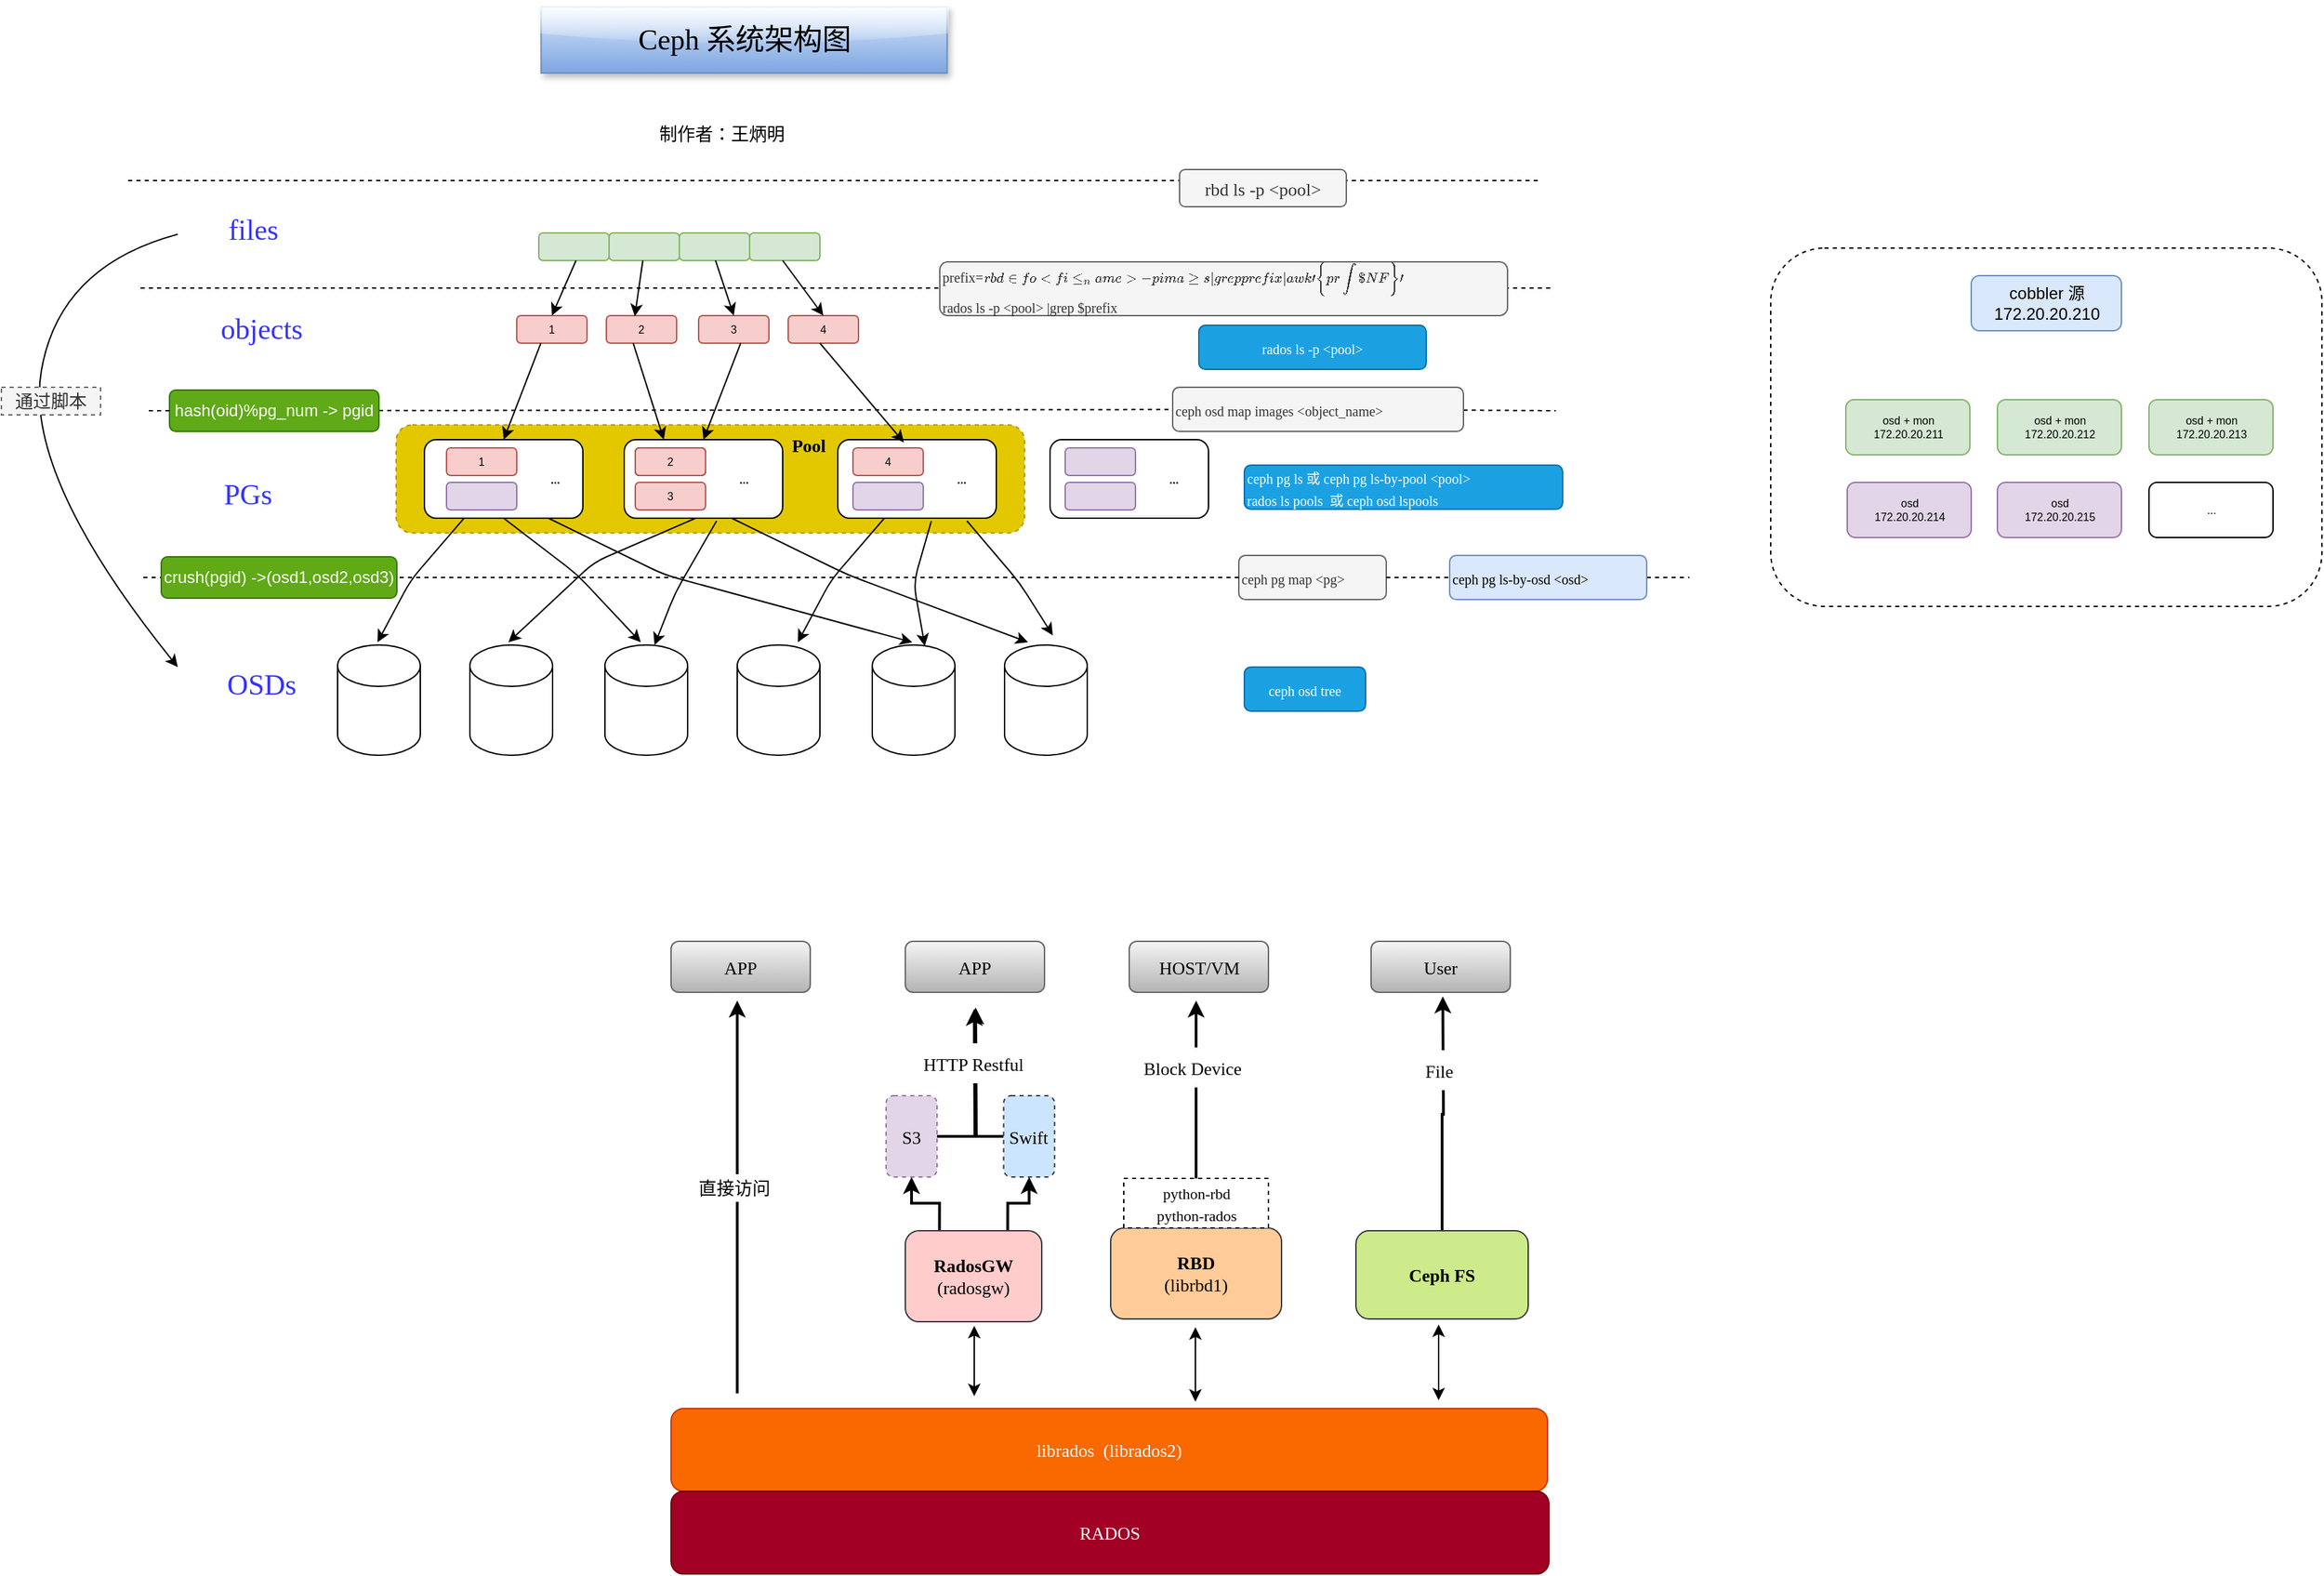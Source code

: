 <mxfile version="20.6.2" type="device"><diagram id="FWyH8uioRFuVI2pYw4GS" name="Page-1"><mxGraphModel dx="2040" dy="749" grid="0" gridSize="10" guides="1" tooltips="1" connect="1" arrows="1" fold="1" page="0" pageScale="1" pageWidth="827" pageHeight="1169" math="0" shadow="0"><root><mxCell id="0"/><mxCell id="1" parent="0"/><mxCell id="i8egWeoIIL4nKXHF_GJI-9" value="" style="rounded=1;whiteSpace=wrap;html=1;glass=0;fontFamily=Comic Sans MS;fontSize=13;align=center;dashed=1;fillColor=#e3c800;strokeColor=#B09500;fontColor=#ffffff;" parent="1" vertex="1"><mxGeometry x="-329.5" y="333.25" width="456" height="78.5" as="geometry"/></mxCell><mxCell id="x7tEmiVWcjbLrmspmGw2-49" value="" style="rounded=1;whiteSpace=wrap;html=1;dashed=1;glass=0;" parent="1" vertex="1"><mxGeometry x="668" y="205" width="400" height="260" as="geometry"/></mxCell><mxCell id="x7tEmiVWcjbLrmspmGw2-2" value="cobbler 源&lt;br&gt;172.20.20.210" style="rounded=1;whiteSpace=wrap;html=1;fillColor=#dae8fc;strokeColor=#6c8ebf;" parent="1" vertex="1"><mxGeometry x="813.5" y="225" width="109" height="40" as="geometry"/></mxCell><mxCell id="x7tEmiVWcjbLrmspmGw2-48" value="&lt;font style=&quot;font-size: 8px;&quot;&gt;osd + mon&lt;br style=&quot;font-size: 8px;&quot;&gt;172.20.20.211&lt;/font&gt;" style="rounded=1;whiteSpace=wrap;html=1;fontSize=8;fillColor=#d5e8d4;strokeColor=#82b366;" parent="1" vertex="1"><mxGeometry x="722.5" y="315" width="90" height="40" as="geometry"/></mxCell><mxCell id="x7tEmiVWcjbLrmspmGw2-50" value="&lt;font style=&quot;font-size: 8px&quot;&gt;osd + mon&lt;br style=&quot;font-size: 8px&quot;&gt;172.20.20.212&lt;/font&gt;" style="rounded=1;whiteSpace=wrap;html=1;fontSize=8;fillColor=#d5e8d4;strokeColor=#82b366;" parent="1" vertex="1"><mxGeometry x="832.5" y="315" width="90" height="40" as="geometry"/></mxCell><mxCell id="x7tEmiVWcjbLrmspmGw2-51" value="&lt;font style=&quot;font-size: 8px&quot;&gt;osd + mon&lt;br style=&quot;font-size: 8px&quot;&gt;172.20.20.213&lt;/font&gt;" style="rounded=1;whiteSpace=wrap;html=1;fontSize=8;fillColor=#d5e8d4;strokeColor=#82b366;" parent="1" vertex="1"><mxGeometry x="942.5" y="315" width="90" height="40" as="geometry"/></mxCell><mxCell id="x7tEmiVWcjbLrmspmGw2-52" value="&lt;font style=&quot;font-size: 8px&quot;&gt;osd&lt;br style=&quot;font-size: 8px&quot;&gt;172.20.20.214&lt;/font&gt;" style="rounded=1;whiteSpace=wrap;html=1;fontSize=8;fillColor=#e1d5e7;strokeColor=#9673a6;" parent="1" vertex="1"><mxGeometry x="723.5" y="375" width="90" height="40" as="geometry"/></mxCell><mxCell id="x7tEmiVWcjbLrmspmGw2-53" value="&lt;font style=&quot;font-size: 8px&quot;&gt;osd&lt;br style=&quot;font-size: 8px&quot;&gt;172.20.20.215&lt;/font&gt;" style="rounded=1;whiteSpace=wrap;html=1;fontSize=8;fillColor=#e1d5e7;strokeColor=#9673a6;" parent="1" vertex="1"><mxGeometry x="832.5" y="375" width="90" height="40" as="geometry"/></mxCell><mxCell id="x7tEmiVWcjbLrmspmGw2-54" value="..." style="rounded=1;whiteSpace=wrap;html=1;fontSize=8;" parent="1" vertex="1"><mxGeometry x="942.5" y="375" width="90" height="40" as="geometry"/></mxCell><mxCell id="x7tEmiVWcjbLrmspmGw2-57" value="1" style="rounded=1;whiteSpace=wrap;html=1;glass=0;fontSize=8;fillColor=#f8cecc;strokeColor=#b85450;" parent="1" vertex="1"><mxGeometry x="-242" y="254" width="51" height="20" as="geometry"/></mxCell><mxCell id="x7tEmiVWcjbLrmspmGw2-58" value="2" style="rounded=1;whiteSpace=wrap;html=1;glass=0;fontSize=8;fillColor=#f8cecc;strokeColor=#b85450;" parent="1" vertex="1"><mxGeometry x="-177" y="254" width="51" height="20" as="geometry"/></mxCell><mxCell id="x7tEmiVWcjbLrmspmGw2-59" value="3" style="rounded=1;whiteSpace=wrap;html=1;glass=0;fontSize=8;fillColor=#f8cecc;strokeColor=#b85450;" parent="1" vertex="1"><mxGeometry x="-110" y="254" width="51" height="20" as="geometry"/></mxCell><mxCell id="x7tEmiVWcjbLrmspmGw2-60" value="4" style="rounded=1;whiteSpace=wrap;html=1;glass=0;fontSize=8;fillColor=#f8cecc;strokeColor=#b85450;" parent="1" vertex="1"><mxGeometry x="-45" y="254" width="51" height="20" as="geometry"/></mxCell><mxCell id="x7tEmiVWcjbLrmspmGw2-61" value="" style="rounded=1;whiteSpace=wrap;html=1;glass=0;fontSize=8;fillColor=#d5e8d4;strokeColor=#82b366;" parent="1" vertex="1"><mxGeometry x="-226" y="194" width="51" height="20" as="geometry"/></mxCell><mxCell id="x7tEmiVWcjbLrmspmGw2-62" value="" style="rounded=1;whiteSpace=wrap;html=1;glass=0;fontSize=8;fillColor=#d5e8d4;strokeColor=#82b366;" parent="1" vertex="1"><mxGeometry x="-175" y="194" width="51" height="20" as="geometry"/></mxCell><mxCell id="x7tEmiVWcjbLrmspmGw2-63" value="" style="rounded=1;whiteSpace=wrap;html=1;glass=0;fontSize=8;fillColor=#d5e8d4;strokeColor=#82b366;" parent="1" vertex="1"><mxGeometry x="-124" y="194" width="51" height="20" as="geometry"/></mxCell><mxCell id="x7tEmiVWcjbLrmspmGw2-64" value="" style="rounded=1;whiteSpace=wrap;html=1;glass=0;fontSize=8;fillColor=#d5e8d4;strokeColor=#82b366;" parent="1" vertex="1"><mxGeometry x="-73" y="194" width="51" height="20" as="geometry"/></mxCell><mxCell id="x7tEmiVWcjbLrmspmGw2-65" value="" style="rounded=1;whiteSpace=wrap;html=1;glass=0;fontSize=8;" parent="1" vertex="1"><mxGeometry x="-309" y="344" width="115" height="57" as="geometry"/></mxCell><mxCell id="x7tEmiVWcjbLrmspmGw2-66" value="" style="rounded=1;whiteSpace=wrap;html=1;glass=0;fontSize=8;" parent="1" vertex="1"><mxGeometry x="-164" y="344" width="115" height="57" as="geometry"/></mxCell><mxCell id="x7tEmiVWcjbLrmspmGw2-67" value="" style="rounded=1;whiteSpace=wrap;html=1;glass=0;fontSize=8;" parent="1" vertex="1"><mxGeometry x="-9" y="344" width="115" height="57" as="geometry"/></mxCell><mxCell id="x7tEmiVWcjbLrmspmGw2-69" value="1" style="rounded=1;whiteSpace=wrap;html=1;glass=0;fontSize=8;fillColor=#f8cecc;strokeColor=#b85450;" parent="1" vertex="1"><mxGeometry x="-293" y="350" width="51" height="20" as="geometry"/></mxCell><mxCell id="x7tEmiVWcjbLrmspmGw2-70" value="" style="rounded=1;whiteSpace=wrap;html=1;glass=0;fontSize=8;fillColor=#e1d5e7;strokeColor=#9673a6;" parent="1" vertex="1"><mxGeometry x="-293" y="375" width="51" height="20" as="geometry"/></mxCell><mxCell id="x7tEmiVWcjbLrmspmGw2-71" value="..." style="text;html=1;strokeColor=none;fillColor=none;align=center;verticalAlign=middle;whiteSpace=wrap;rounded=0;glass=0;fontSize=8;fontStyle=1" parent="1" vertex="1"><mxGeometry x="-234" y="362.5" width="40" height="20" as="geometry"/></mxCell><mxCell id="x7tEmiVWcjbLrmspmGw2-72" value="" style="rounded=1;whiteSpace=wrap;html=1;glass=0;fontSize=8;" parent="1" vertex="1"><mxGeometry x="-156" y="350" width="51" height="20" as="geometry"/></mxCell><mxCell id="x7tEmiVWcjbLrmspmGw2-73" value="3" style="rounded=1;whiteSpace=wrap;html=1;glass=0;fontSize=8;fillColor=#f8cecc;strokeColor=#b85450;" parent="1" vertex="1"><mxGeometry x="-156" y="375" width="51" height="20" as="geometry"/></mxCell><mxCell id="x7tEmiVWcjbLrmspmGw2-74" value="..." style="text;html=1;strokeColor=none;fillColor=none;align=center;verticalAlign=middle;whiteSpace=wrap;rounded=0;glass=0;fontSize=8;fontStyle=1" parent="1" vertex="1"><mxGeometry x="-97" y="362.5" width="40" height="20" as="geometry"/></mxCell><mxCell id="x7tEmiVWcjbLrmspmGw2-75" value="4" style="rounded=1;whiteSpace=wrap;html=1;glass=0;fontSize=8;fillColor=#f8cecc;strokeColor=#b85450;" parent="1" vertex="1"><mxGeometry x="2" y="350" width="51" height="20" as="geometry"/></mxCell><mxCell id="x7tEmiVWcjbLrmspmGw2-76" value="" style="rounded=1;whiteSpace=wrap;html=1;glass=0;fontSize=8;fillColor=#e1d5e7;strokeColor=#9673a6;" parent="1" vertex="1"><mxGeometry x="2" y="375" width="51" height="20" as="geometry"/></mxCell><mxCell id="x7tEmiVWcjbLrmspmGw2-77" value="..." style="text;html=1;strokeColor=none;fillColor=none;align=center;verticalAlign=middle;whiteSpace=wrap;rounded=0;glass=0;fontSize=8;fontStyle=1" parent="1" vertex="1"><mxGeometry x="61" y="362.5" width="40" height="20" as="geometry"/></mxCell><mxCell id="x7tEmiVWcjbLrmspmGw2-78" value="" style="endArrow=classic;html=1;fontSize=8;entryX=0.5;entryY=0;entryDx=0;entryDy=0;" parent="1" target="x7tEmiVWcjbLrmspmGw2-57" edge="1"><mxGeometry width="50" height="50" relative="1" as="geometry"><mxPoint x="-199" y="214" as="sourcePoint"/><mxPoint x="-221" y="254" as="targetPoint"/></mxGeometry></mxCell><mxCell id="x7tEmiVWcjbLrmspmGw2-82" value="" style="endArrow=classic;html=1;fontSize=8;entryX=0.405;entryY=0.025;entryDx=0;entryDy=0;entryPerimeter=0;" parent="1" target="x7tEmiVWcjbLrmspmGw2-58" edge="1"><mxGeometry width="50" height="50" relative="1" as="geometry"><mxPoint x="-150.5" y="214.0" as="sourcePoint"/><mxPoint x="-168.0" y="254.0" as="targetPoint"/></mxGeometry></mxCell><mxCell id="x7tEmiVWcjbLrmspmGw2-83" value="" style="endArrow=classic;html=1;fontSize=8;entryX=0.5;entryY=0;entryDx=0;entryDy=0;" parent="1" target="x7tEmiVWcjbLrmspmGw2-59" edge="1"><mxGeometry width="50" height="50" relative="1" as="geometry"><mxPoint x="-97.75" y="214.0" as="sourcePoint"/><mxPoint x="-115.25" y="254.0" as="targetPoint"/></mxGeometry></mxCell><mxCell id="x7tEmiVWcjbLrmspmGw2-84" value="" style="endArrow=classic;html=1;fontSize=8;entryX=0.5;entryY=0;entryDx=0;entryDy=0;" parent="1" target="x7tEmiVWcjbLrmspmGw2-60" edge="1"><mxGeometry width="50" height="50" relative="1" as="geometry"><mxPoint x="-49" y="214.0" as="sourcePoint"/><mxPoint x="-66.5" y="254.0" as="targetPoint"/></mxGeometry></mxCell><mxCell id="x7tEmiVWcjbLrmspmGw2-85" value="" style="endArrow=classic;html=1;fontSize=8;entryX=0.5;entryY=0;entryDx=0;entryDy=0;" parent="1" target="x7tEmiVWcjbLrmspmGw2-65" edge="1"><mxGeometry width="50" height="50" relative="1" as="geometry"><mxPoint x="-224.5" y="274.0" as="sourcePoint"/><mxPoint x="-242.0" y="314.0" as="targetPoint"/></mxGeometry></mxCell><mxCell id="x7tEmiVWcjbLrmspmGw2-86" value="" style="endArrow=classic;html=1;fontSize=8;entryX=0.25;entryY=0;entryDx=0;entryDy=0;" parent="1" target="x7tEmiVWcjbLrmspmGw2-66" edge="1"><mxGeometry width="50" height="50" relative="1" as="geometry"><mxPoint x="-157.5" y="274.0" as="sourcePoint"/><mxPoint x="-175.0" y="314.0" as="targetPoint"/></mxGeometry></mxCell><mxCell id="x7tEmiVWcjbLrmspmGw2-87" value="" style="endArrow=classic;html=1;fontSize=8;entryX=0.5;entryY=0;entryDx=0;entryDy=0;" parent="1" target="x7tEmiVWcjbLrmspmGw2-66" edge="1"><mxGeometry width="50" height="50" relative="1" as="geometry"><mxPoint x="-79.5" y="274.0" as="sourcePoint"/><mxPoint x="-97" y="314" as="targetPoint"/></mxGeometry></mxCell><mxCell id="x7tEmiVWcjbLrmspmGw2-88" value="" style="endArrow=classic;html=1;fontSize=8;entryX=0.417;entryY=0.035;entryDx=0;entryDy=0;entryPerimeter=0;" parent="1" target="x7tEmiVWcjbLrmspmGw2-67" edge="1"><mxGeometry width="50" height="50" relative="1" as="geometry"><mxPoint x="-22" y="274.0" as="sourcePoint"/><mxPoint x="48" y="314" as="targetPoint"/></mxGeometry></mxCell><mxCell id="x7tEmiVWcjbLrmspmGw2-89" value="2" style="rounded=1;whiteSpace=wrap;html=1;glass=0;fontSize=8;fillColor=#f8cecc;strokeColor=#b85450;" parent="1" vertex="1"><mxGeometry x="-156" y="350" width="51" height="20" as="geometry"/></mxCell><mxCell id="x7tEmiVWcjbLrmspmGw2-90" value="" style="shape=cylinder3;whiteSpace=wrap;html=1;boundedLbl=1;backgroundOutline=1;size=15;rounded=1;glass=0;fontSize=8;" parent="1" vertex="1"><mxGeometry x="-372" y="493" width="60" height="80" as="geometry"/></mxCell><mxCell id="x7tEmiVWcjbLrmspmGw2-91" value="" style="shape=cylinder3;whiteSpace=wrap;html=1;boundedLbl=1;backgroundOutline=1;size=15;rounded=1;glass=0;fontSize=8;" parent="1" vertex="1"><mxGeometry x="-276" y="493" width="60" height="80" as="geometry"/></mxCell><mxCell id="x7tEmiVWcjbLrmspmGw2-92" value="" style="shape=cylinder3;whiteSpace=wrap;html=1;boundedLbl=1;backgroundOutline=1;size=15;rounded=1;glass=0;fontSize=8;" parent="1" vertex="1"><mxGeometry x="-178" y="493" width="60" height="80" as="geometry"/></mxCell><mxCell id="x7tEmiVWcjbLrmspmGw2-93" value="" style="shape=cylinder3;whiteSpace=wrap;html=1;boundedLbl=1;backgroundOutline=1;size=15;rounded=1;glass=0;fontSize=8;" parent="1" vertex="1"><mxGeometry x="-82" y="493" width="60" height="80" as="geometry"/></mxCell><mxCell id="x7tEmiVWcjbLrmspmGw2-94" value="" style="shape=cylinder3;whiteSpace=wrap;html=1;boundedLbl=1;backgroundOutline=1;size=15;rounded=1;glass=0;fontSize=8;" parent="1" vertex="1"><mxGeometry x="16" y="493" width="60" height="80" as="geometry"/></mxCell><mxCell id="x7tEmiVWcjbLrmspmGw2-95" value="" style="shape=cylinder3;whiteSpace=wrap;html=1;boundedLbl=1;backgroundOutline=1;size=15;rounded=1;glass=0;fontSize=8;" parent="1" vertex="1"><mxGeometry x="112" y="493" width="60" height="80" as="geometry"/></mxCell><mxCell id="x7tEmiVWcjbLrmspmGw2-96" value="" style="endArrow=classic;html=1;fontSize=8;exitX=0.25;exitY=1;exitDx=0;exitDy=0;" parent="1" source="x7tEmiVWcjbLrmspmGw2-65" edge="1"><mxGeometry width="50" height="50" relative="1" as="geometry"><mxPoint x="-261" y="416" as="sourcePoint"/><mxPoint x="-343" y="491" as="targetPoint"/><Array as="points"><mxPoint x="-319" y="446"/></Array></mxGeometry></mxCell><mxCell id="x7tEmiVWcjbLrmspmGw2-97" value="" style="endArrow=classic;html=1;fontSize=8;exitX=0.5;exitY=1;exitDx=0;exitDy=0;" parent="1" source="x7tEmiVWcjbLrmspmGw2-65" edge="1"><mxGeometry width="50" height="50" relative="1" as="geometry"><mxPoint x="-270.25" y="411.0" as="sourcePoint"/><mxPoint x="-152" y="491" as="targetPoint"/><Array as="points"><mxPoint x="-198" y="442"/></Array></mxGeometry></mxCell><mxCell id="x7tEmiVWcjbLrmspmGw2-98" value="" style="endArrow=classic;html=1;fontSize=8;exitX=0.5;exitY=1;exitDx=0;exitDy=0;" parent="1" edge="1"><mxGeometry width="50" height="50" relative="1" as="geometry"><mxPoint x="-219" y="401.0" as="sourcePoint"/><mxPoint x="45" y="491" as="targetPoint"/><Array as="points"><mxPoint x="-135" y="442"/></Array></mxGeometry></mxCell><mxCell id="x7tEmiVWcjbLrmspmGw2-99" value="" style="endArrow=classic;html=1;fontSize=8;exitX=0.25;exitY=1;exitDx=0;exitDy=0;" parent="1" edge="1"><mxGeometry width="50" height="50" relative="1" as="geometry"><mxPoint x="-112.25" y="401.0" as="sourcePoint"/><mxPoint x="-248" y="491" as="targetPoint"/><Array as="points"><mxPoint x="-186" y="433"/></Array></mxGeometry></mxCell><mxCell id="x7tEmiVWcjbLrmspmGw2-100" value="" style="endArrow=classic;html=1;fontSize=8;exitX=0.25;exitY=1;exitDx=0;exitDy=0;entryX=0.6;entryY=0;entryDx=0;entryDy=0;entryPerimeter=0;" parent="1" target="x7tEmiVWcjbLrmspmGw2-92" edge="1"><mxGeometry width="50" height="50" relative="1" as="geometry"><mxPoint x="-97" y="403.0" as="sourcePoint"/><mxPoint x="-159.75" y="493" as="targetPoint"/><Array as="points"><mxPoint x="-127" y="455"/></Array></mxGeometry></mxCell><mxCell id="x7tEmiVWcjbLrmspmGw2-101" value="" style="endArrow=classic;html=1;fontSize=8;exitX=0.5;exitY=1;exitDx=0;exitDy=0;" parent="1" edge="1"><mxGeometry width="50" height="50" relative="1" as="geometry"><mxPoint x="-86" y="401.0" as="sourcePoint"/><mxPoint x="129" y="491" as="targetPoint"/><Array as="points"><mxPoint x="-2" y="442"/></Array></mxGeometry></mxCell><mxCell id="x7tEmiVWcjbLrmspmGw2-102" value="" style="endArrow=classic;html=1;fontSize=8;exitX=0.25;exitY=1;exitDx=0;exitDy=0;" parent="1" edge="1"><mxGeometry width="50" height="50" relative="1" as="geometry"><mxPoint x="24.75" y="401.0" as="sourcePoint"/><mxPoint x="-38" y="491" as="targetPoint"/><Array as="points"><mxPoint x="-14" y="446"/></Array></mxGeometry></mxCell><mxCell id="x7tEmiVWcjbLrmspmGw2-103" value="" style="endArrow=classic;html=1;fontSize=8;exitX=0.25;exitY=1;exitDx=0;exitDy=0;entryX=0.636;entryY=0.01;entryDx=0;entryDy=0;entryPerimeter=0;" parent="1" target="x7tEmiVWcjbLrmspmGw2-94" edge="1"><mxGeometry width="50" height="50" relative="1" as="geometry"><mxPoint x="58.87" y="403.0" as="sourcePoint"/><mxPoint x="-3.88" y="493" as="targetPoint"/><Array as="points"><mxPoint x="46" y="448"/></Array></mxGeometry></mxCell><mxCell id="x7tEmiVWcjbLrmspmGw2-104" value="" style="endArrow=classic;html=1;fontSize=8;exitX=0.25;exitY=1;exitDx=0;exitDy=0;" parent="1" edge="1"><mxGeometry width="50" height="50" relative="1" as="geometry"><mxPoint x="84.75" y="403.0" as="sourcePoint"/><mxPoint x="147" y="486" as="targetPoint"/><Array as="points"><mxPoint x="123" y="448"/></Array></mxGeometry></mxCell><mxCell id="x7tEmiVWcjbLrmspmGw2-108" value="" style="endArrow=none;dashed=1;html=1;fontSize=8;" parent="1" source="i8egWeoIIL4nKXHF_GJI-16" edge="1"><mxGeometry width="50" height="50" relative="1" as="geometry"><mxPoint x="-464" y="444" as="sourcePoint"/><mxPoint x="609" y="444" as="targetPoint"/></mxGeometry></mxCell><mxCell id="x7tEmiVWcjbLrmspmGw2-110" value="&lt;font style=&quot;font-size: 21px&quot;&gt;objects&lt;/font&gt;" style="text;html=1;strokeColor=none;fillColor=none;align=center;verticalAlign=middle;whiteSpace=wrap;rounded=0;glass=0;fontSize=13;fontFamily=Comic Sans MS;fontColor=#3333FF;" parent="1" vertex="1"><mxGeometry x="-466" y="247" width="78" height="34" as="geometry"/></mxCell><mxCell id="x7tEmiVWcjbLrmspmGw2-111" value="&lt;font style=&quot;font-size: 21px&quot;&gt;PGs&lt;/font&gt;" style="text;html=1;strokeColor=none;fillColor=none;align=center;verticalAlign=middle;whiteSpace=wrap;rounded=0;glass=0;fontSize=13;fontFamily=Comic Sans MS;fontColor=#3333FF;" parent="1" vertex="1"><mxGeometry x="-476" y="367" width="78" height="34" as="geometry"/></mxCell><mxCell id="x7tEmiVWcjbLrmspmGw2-112" value="&lt;font style=&quot;font-size: 21px&quot;&gt;OSDs&lt;/font&gt;" style="text;html=1;strokeColor=none;fillColor=none;align=center;verticalAlign=middle;whiteSpace=wrap;rounded=0;glass=0;fontSize=13;fontFamily=Comic Sans MS;fontColor=#3333FF;" parent="1" vertex="1"><mxGeometry x="-466" y="505" width="78" height="34" as="geometry"/></mxCell><mxCell id="x7tEmiVWcjbLrmspmGw2-113" value="&lt;font style=&quot;font-size: 21px&quot;&gt;files&lt;/font&gt;" style="text;html=1;strokeColor=none;fillColor=none;align=center;verticalAlign=middle;whiteSpace=wrap;rounded=0;glass=0;fontSize=13;fontFamily=Comic Sans MS;fontColor=#3333FF;" parent="1" vertex="1"><mxGeometry x="-472" y="175" width="78" height="34" as="geometry"/></mxCell><mxCell id="x7tEmiVWcjbLrmspmGw2-116" value="" style="endArrow=none;dashed=1;html=1;fontSize=8;" parent="1" edge="1"><mxGeometry width="50" height="50" relative="1" as="geometry"><mxPoint x="-515" y="234" as="sourcePoint"/><mxPoint x="510" y="234" as="targetPoint"/></mxGeometry></mxCell><mxCell id="x7tEmiVWcjbLrmspmGw2-118" value="" style="endArrow=none;dashed=1;html=1;fontSize=8;" parent="1" source="x7tEmiVWcjbLrmspmGw2-122" edge="1"><mxGeometry width="50" height="50" relative="1" as="geometry"><mxPoint x="-467" y="323" as="sourcePoint"/><mxPoint x="512" y="323" as="targetPoint"/></mxGeometry></mxCell><mxCell id="x7tEmiVWcjbLrmspmGw2-119" value="" style="endArrow=none;dashed=1;html=1;fontSize=8;" parent="1" edge="1"><mxGeometry width="50" height="50" relative="1" as="geometry"><mxPoint x="-524" y="156" as="sourcePoint"/><mxPoint x="499" y="156" as="targetPoint"/></mxGeometry></mxCell><mxCell id="x7tEmiVWcjbLrmspmGw2-120" value="rbd ls -p &amp;lt;pool&amp;gt;" style="rounded=1;whiteSpace=wrap;html=1;glass=0;strokeColor=#666666;fontFamily=Comic Sans MS;fontSize=13;fontColor=#333333;fillColor=#f5f5f5;" parent="1" vertex="1"><mxGeometry x="239" y="148" width="121" height="27" as="geometry"/></mxCell><mxCell id="i8egWeoIIL4nKXHF_GJI-1" value="&lt;span style=&quot;font-size: 10px&quot;&gt;ceph pg map &amp;lt;pg&amp;gt;&lt;/span&gt;" style="rounded=1;whiteSpace=wrap;html=1;glass=0;strokeColor=#666666;fontFamily=Comic Sans MS;fontSize=13;align=left;fontColor=#333333;fillColor=#f5f5f5;" parent="1" vertex="1"><mxGeometry x="282" y="428" width="107" height="32" as="geometry"/></mxCell><mxCell id="i8egWeoIIL4nKXHF_GJI-2" value="" style="endArrow=none;dashed=1;html=1;fontSize=8;" parent="1" target="i8egWeoIIL4nKXHF_GJI-1" edge="1"><mxGeometry width="50" height="50" relative="1" as="geometry"><mxPoint x="-513" y="444" as="sourcePoint"/><mxPoint x="510" y="444" as="targetPoint"/></mxGeometry></mxCell><mxCell id="x7tEmiVWcjbLrmspmGw2-122" value="&lt;span style=&quot;font-size: 10px&quot;&gt;ceph osd map images &amp;lt;object_name&amp;gt;&lt;/span&gt;" style="rounded=1;whiteSpace=wrap;html=1;glass=0;strokeColor=#666666;fontFamily=Comic Sans MS;fontSize=13;align=left;fontColor=#333333;fillColor=#f5f5f5;" parent="1" vertex="1"><mxGeometry x="234" y="306" width="211" height="32" as="geometry"/></mxCell><mxCell id="i8egWeoIIL4nKXHF_GJI-3" value="" style="endArrow=none;dashed=1;html=1;fontSize=8;" parent="1" source="d5nmiehePv2rVpmbbk0f-1" target="x7tEmiVWcjbLrmspmGw2-122" edge="1"><mxGeometry width="50" height="50" relative="1" as="geometry"><mxPoint x="-509" y="323" as="sourcePoint"/><mxPoint x="512" y="323" as="targetPoint"/></mxGeometry></mxCell><mxCell id="i8egWeoIIL4nKXHF_GJI-4" value="&lt;font style=&quot;font-size: 10px&quot;&gt;prefix=`rbd info &amp;lt;file_name&amp;gt; -p images | grep prefix |awk '{print$NF}'`&lt;br style=&quot;font-size: 10px&quot;&gt;rados ls -p &amp;lt;pool&amp;gt; |grep $prefix&lt;/font&gt;" style="rounded=1;whiteSpace=wrap;html=1;glass=0;strokeColor=#666666;fontFamily=Comic Sans MS;fontSize=13;align=left;fontColor=#333333;fillColor=#f5f5f5;" parent="1" vertex="1"><mxGeometry x="65" y="215" width="412" height="39" as="geometry"/></mxCell><mxCell id="i8egWeoIIL4nKXHF_GJI-5" value="&lt;span style=&quot;font-size: 10px&quot;&gt;ceph osd tree&lt;/span&gt;" style="rounded=1;whiteSpace=wrap;html=1;glass=0;strokeColor=#006EAF;fontFamily=Comic Sans MS;fontSize=13;align=center;fontColor=#ffffff;fillColor=#1ba1e2;" parent="1" vertex="1"><mxGeometry x="286" y="509" width="88" height="32" as="geometry"/></mxCell><mxCell id="i8egWeoIIL4nKXHF_GJI-6" value="&lt;span style=&quot;font-size: 10px&quot;&gt;ceph pg ls 或 ceph pg ls-by-pool &amp;lt;pool&amp;gt;&lt;/span&gt;&lt;br&gt;&lt;span style=&quot;font-size: 10px&quot;&gt;rados ls pools&amp;nbsp; 或 ceph osd lspools&lt;/span&gt;" style="rounded=1;whiteSpace=wrap;html=1;glass=0;strokeColor=#006EAF;fontFamily=Comic Sans MS;fontSize=13;align=left;fontColor=#ffffff;fillColor=#1ba1e2;" parent="1" vertex="1"><mxGeometry x="286" y="362.5" width="231" height="32" as="geometry"/></mxCell><mxCell id="i8egWeoIIL4nKXHF_GJI-7" value="&lt;span style=&quot;font-size: 10px&quot;&gt;rados ls -p &amp;lt;pool&amp;gt;&lt;/span&gt;" style="rounded=1;whiteSpace=wrap;html=1;glass=0;strokeColor=#006EAF;fontFamily=Comic Sans MS;fontSize=13;align=center;fontColor=#ffffff;fillColor=#1ba1e2;" parent="1" vertex="1"><mxGeometry x="253" y="261" width="165" height="32" as="geometry"/></mxCell><mxCell id="i8egWeoIIL4nKXHF_GJI-10" value="" style="rounded=1;whiteSpace=wrap;html=1;glass=0;fontSize=8;" parent="1" vertex="1"><mxGeometry x="145" y="344" width="115" height="57" as="geometry"/></mxCell><mxCell id="i8egWeoIIL4nKXHF_GJI-12" value="" style="rounded=1;whiteSpace=wrap;html=1;glass=0;fontSize=8;fillColor=#e1d5e7;strokeColor=#9673a6;" parent="1" vertex="1"><mxGeometry x="156" y="375" width="51" height="20" as="geometry"/></mxCell><mxCell id="i8egWeoIIL4nKXHF_GJI-13" value="..." style="text;html=1;strokeColor=none;fillColor=none;align=center;verticalAlign=middle;whiteSpace=wrap;rounded=0;glass=0;fontSize=8;fontStyle=1" parent="1" vertex="1"><mxGeometry x="215" y="362.5" width="40" height="20" as="geometry"/></mxCell><mxCell id="i8egWeoIIL4nKXHF_GJI-14" value="" style="rounded=1;whiteSpace=wrap;html=1;glass=0;fontSize=8;fillColor=#e1d5e7;strokeColor=#9673a6;" parent="1" vertex="1"><mxGeometry x="156" y="350" width="51" height="20" as="geometry"/></mxCell><mxCell id="i8egWeoIIL4nKXHF_GJI-15" value="Pool" style="text;html=1;strokeColor=none;fillColor=none;align=center;verticalAlign=middle;whiteSpace=wrap;rounded=0;glass=0;dashed=1;fontFamily=Comic Sans MS;fontSize=13;fontStyle=1" parent="1" vertex="1"><mxGeometry x="-50" y="338" width="40" height="20" as="geometry"/></mxCell><mxCell id="i8egWeoIIL4nKXHF_GJI-16" value="&lt;span style=&quot;font-size: 10px&quot;&gt;ceph pg ls-by-osd &amp;lt;osd&amp;gt;&lt;/span&gt;" style="rounded=1;whiteSpace=wrap;html=1;glass=0;strokeColor=#6c8ebf;fontFamily=Comic Sans MS;fontSize=13;align=left;fillColor=#dae8fc;" parent="1" vertex="1"><mxGeometry x="435" y="428" width="143" height="32" as="geometry"/></mxCell><mxCell id="i8egWeoIIL4nKXHF_GJI-17" value="" style="endArrow=none;dashed=1;html=1;fontSize=8;" parent="1" source="i8egWeoIIL4nKXHF_GJI-1" target="i8egWeoIIL4nKXHF_GJI-16" edge="1"><mxGeometry width="50" height="50" relative="1" as="geometry"><mxPoint x="389" y="444" as="sourcePoint"/><mxPoint x="609" y="444" as="targetPoint"/></mxGeometry></mxCell><mxCell id="i8egWeoIIL4nKXHF_GJI-18" value="" style="curved=1;endArrow=classic;html=1;fontFamily=Comic Sans MS;fontSize=13;fontColor=#000000;" parent="1" edge="1"><mxGeometry width="50" height="50" relative="1" as="geometry"><mxPoint x="-488" y="195" as="sourcePoint"/><mxPoint x="-488" y="509" as="targetPoint"/><Array as="points"><mxPoint x="-574" y="218"/><mxPoint x="-600" y="370"/></Array></mxGeometry></mxCell><mxCell id="i8egWeoIIL4nKXHF_GJI-19" value="通过脚本" style="text;html=1;strokeColor=#666666;fillColor=#f5f5f5;align=center;verticalAlign=middle;whiteSpace=wrap;rounded=0;glass=0;dashed=1;fontFamily=Comic Sans MS;fontSize=13;fontColor=#333333;" parent="1" vertex="1"><mxGeometry x="-616" y="306" width="72" height="20" as="geometry"/></mxCell><mxCell id="i8egWeoIIL4nKXHF_GJI-20" value="制作者：王炳明" style="text;html=1;strokeColor=none;fillColor=none;align=center;verticalAlign=middle;whiteSpace=wrap;rounded=0;glass=0;dashed=1;fontFamily=Comic Sans MS;fontSize=13;fontColor=#000000;" parent="1" vertex="1"><mxGeometry x="-151" y="112" width="115.5" height="20" as="geometry"/></mxCell><mxCell id="i8egWeoIIL4nKXHF_GJI-21" value="&lt;font style=&quot;font-size: 21px&quot;&gt;Ceph 系统架构图&lt;/font&gt;" style="text;html=1;strokeColor=#6c8ebf;fillColor=#dae8fc;align=center;verticalAlign=middle;whiteSpace=wrap;rounded=0;glass=1;fontFamily=Comic Sans MS;fontSize=13;gradientColor=#7ea6e0;sketch=0;shadow=1;" parent="1" vertex="1"><mxGeometry x="-224.32" y="30" width="294.63" height="48" as="geometry"/></mxCell><mxCell id="i8egWeoIIL4nKXHF_GJI-25" value="librados&amp;nbsp; (librados2)" style="rounded=1;whiteSpace=wrap;html=1;shadow=0;glass=0;sketch=0;strokeColor=#C73500;fontFamily=Comic Sans MS;fontSize=13;fontColor=#ffffff;align=center;fillColor=#fa6800;" parent="1" vertex="1"><mxGeometry x="-130" y="1047" width="636" height="60" as="geometry"/></mxCell><mxCell id="i8egWeoIIL4nKXHF_GJI-38" style="edgeStyle=orthogonalEdgeStyle;rounded=0;orthogonalLoop=1;jettySize=auto;html=1;exitX=0.75;exitY=0;exitDx=0;exitDy=0;entryX=0.5;entryY=1;entryDx=0;entryDy=0;strokeWidth=2;fontFamily=Comic Sans MS;fontSize=13;fontColor=#000000;" parent="1" source="i8egWeoIIL4nKXHF_GJI-26" target="i8egWeoIIL4nKXHF_GJI-37" edge="1"><mxGeometry relative="1" as="geometry"/></mxCell><mxCell id="i8egWeoIIL4nKXHF_GJI-39" style="edgeStyle=orthogonalEdgeStyle;rounded=0;orthogonalLoop=1;jettySize=auto;html=1;exitX=0.25;exitY=0;exitDx=0;exitDy=0;entryX=0.5;entryY=1;entryDx=0;entryDy=0;strokeWidth=2;fontFamily=Comic Sans MS;fontSize=13;fontColor=#000000;" parent="1" source="i8egWeoIIL4nKXHF_GJI-26" target="i8egWeoIIL4nKXHF_GJI-36" edge="1"><mxGeometry relative="1" as="geometry"/></mxCell><mxCell id="i8egWeoIIL4nKXHF_GJI-26" value="&lt;b&gt;RadosGW&lt;/b&gt;&lt;br&gt;(radosgw)" style="rounded=1;whiteSpace=wrap;html=1;shadow=0;glass=0;sketch=0;strokeColor=#36393d;fontFamily=Comic Sans MS;fontSize=13;align=center;fillColor=#ffcccc;" parent="1" vertex="1"><mxGeometry x="40" y="918" width="99" height="66" as="geometry"/></mxCell><mxCell id="i8egWeoIIL4nKXHF_GJI-50" style="edgeStyle=orthogonalEdgeStyle;rounded=0;orthogonalLoop=1;jettySize=auto;html=1;strokeWidth=2;fontFamily=Comic Sans MS;fontSize=13;fontColor=#000000;" parent="1" source="i8egWeoIIL4nKXHF_GJI-27" edge="1"><mxGeometry relative="1" as="geometry"><mxPoint x="251" y="751" as="targetPoint"/></mxGeometry></mxCell><mxCell id="i8egWeoIIL4nKXHF_GJI-27" value="&lt;b&gt;RBD&lt;/b&gt;&lt;br&gt;(librbd1)" style="rounded=1;whiteSpace=wrap;html=1;shadow=0;glass=0;sketch=0;strokeColor=#36393d;fontFamily=Comic Sans MS;fontSize=13;align=center;fillColor=#ffcc99;" parent="1" vertex="1"><mxGeometry x="189" y="916" width="124" height="66" as="geometry"/></mxCell><mxCell id="i8egWeoIIL4nKXHF_GJI-46" style="edgeStyle=orthogonalEdgeStyle;rounded=0;orthogonalLoop=1;jettySize=auto;html=1;strokeWidth=2;fontFamily=Comic Sans MS;fontSize=13;fontColor=#000000;" parent="1" source="i8egWeoIIL4nKXHF_GJI-28" edge="1"><mxGeometry relative="1" as="geometry"><mxPoint x="430" y="748" as="targetPoint"/></mxGeometry></mxCell><mxCell id="i8egWeoIIL4nKXHF_GJI-28" value="&lt;b&gt;Ceph FS&lt;/b&gt;" style="rounded=1;whiteSpace=wrap;html=1;shadow=0;glass=0;sketch=0;strokeColor=#36393d;fontFamily=Comic Sans MS;fontSize=13;align=center;fillColor=#cdeb8b;" parent="1" vertex="1"><mxGeometry x="367" y="918" width="125" height="64" as="geometry"/></mxCell><mxCell id="i8egWeoIIL4nKXHF_GJI-29" value="" style="endArrow=classic;startArrow=classic;html=1;fontFamily=Comic Sans MS;fontSize=13;fontColor=#000000;" parent="1" edge="1"><mxGeometry width="50" height="50" relative="1" as="geometry"><mxPoint x="90" y="1038" as="sourcePoint"/><mxPoint x="90" y="987" as="targetPoint"/></mxGeometry></mxCell><mxCell id="i8egWeoIIL4nKXHF_GJI-30" value="" style="endArrow=classic;startArrow=classic;html=1;fontFamily=Comic Sans MS;fontSize=13;fontColor=#000000;" parent="1" edge="1"><mxGeometry width="50" height="50" relative="1" as="geometry"><mxPoint x="427" y="1041" as="sourcePoint"/><mxPoint x="427" y="986" as="targetPoint"/></mxGeometry></mxCell><mxCell id="i8egWeoIIL4nKXHF_GJI-31" value="" style="endArrow=classic;startArrow=classic;html=1;fontFamily=Comic Sans MS;fontSize=13;fontColor=#000000;" parent="1" edge="1"><mxGeometry width="50" height="50" relative="1" as="geometry"><mxPoint x="250.5" y="1042" as="sourcePoint"/><mxPoint x="250.5" y="988" as="targetPoint"/></mxGeometry></mxCell><mxCell id="i8egWeoIIL4nKXHF_GJI-32" value="RADOS" style="rounded=1;whiteSpace=wrap;html=1;shadow=0;glass=0;sketch=0;strokeColor=#6F0000;fontFamily=Comic Sans MS;fontSize=13;fontColor=#ffffff;align=center;fillColor=#a20025;" parent="1" vertex="1"><mxGeometry x="-130" y="1107" width="637" height="60" as="geometry"/></mxCell><mxCell id="i8egWeoIIL4nKXHF_GJI-33" value="HOST/VM" style="rounded=1;whiteSpace=wrap;html=1;shadow=0;glass=0;sketch=0;strokeColor=#666666;fontFamily=Comic Sans MS;fontSize=13;align=center;gradientColor=#b3b3b3;fillColor=#f5f5f5;" parent="1" vertex="1"><mxGeometry x="202.5" y="708" width="101" height="37" as="geometry"/></mxCell><mxCell id="i8egWeoIIL4nKXHF_GJI-49" style="edgeStyle=orthogonalEdgeStyle;rounded=0;orthogonalLoop=1;jettySize=auto;html=1;strokeWidth=2;fontFamily=Comic Sans MS;fontSize=13;fontColor=#000000;" parent="1" source="i8egWeoIIL4nKXHF_GJI-36" edge="1"><mxGeometry relative="1" as="geometry"><mxPoint x="91" y="756" as="targetPoint"/></mxGeometry></mxCell><mxCell id="i8egWeoIIL4nKXHF_GJI-36" value="S3" style="rounded=1;whiteSpace=wrap;html=1;shadow=0;glass=0;dashed=1;sketch=0;strokeColor=#9673a6;fontFamily=Comic Sans MS;fontSize=13;align=center;fillColor=#e1d5e7;" parent="1" vertex="1"><mxGeometry x="26" y="820" width="37" height="59" as="geometry"/></mxCell><mxCell id="i8egWeoIIL4nKXHF_GJI-52" style="edgeStyle=orthogonalEdgeStyle;rounded=0;orthogonalLoop=1;jettySize=auto;html=1;strokeWidth=2;fontFamily=Comic Sans MS;fontSize=13;fontColor=#000000;" parent="1" source="i8egWeoIIL4nKXHF_GJI-37" edge="1"><mxGeometry relative="1" as="geometry"><mxPoint x="90" y="757" as="targetPoint"/></mxGeometry></mxCell><mxCell id="i8egWeoIIL4nKXHF_GJI-37" value="Swift" style="rounded=1;whiteSpace=wrap;html=1;shadow=0;glass=0;dashed=1;sketch=0;strokeColor=#36393d;fontFamily=Comic Sans MS;fontSize=13;align=center;fillColor=#cce5ff;" parent="1" vertex="1"><mxGeometry x="111.31" y="820" width="37" height="59" as="geometry"/></mxCell><mxCell id="i8egWeoIIL4nKXHF_GJI-34" value="&lt;font style=&quot;font-size: 11px&quot;&gt;python-rbd&lt;br style=&quot;font-size: 11px&quot;&gt;python-rados&lt;/font&gt;" style="rounded=0;whiteSpace=wrap;html=1;shadow=0;glass=0;sketch=0;strokeColor=#000000;fontFamily=Comic Sans MS;fontSize=13;fontColor=#000000;align=center;dashed=1;gradientColor=#ffffff;" parent="1" vertex="1"><mxGeometry x="198.5" y="880" width="105" height="36" as="geometry"/></mxCell><mxCell id="i8egWeoIIL4nKXHF_GJI-45" value="User" style="rounded=1;whiteSpace=wrap;html=1;shadow=0;glass=0;sketch=0;strokeColor=#666666;fontFamily=Comic Sans MS;fontSize=13;align=center;gradientColor=#b3b3b3;fillColor=#f5f5f5;" parent="1" vertex="1"><mxGeometry x="378" y="708" width="101" height="37" as="geometry"/></mxCell><mxCell id="i8egWeoIIL4nKXHF_GJI-47" value="APP" style="rounded=1;whiteSpace=wrap;html=1;shadow=0;glass=0;sketch=0;strokeColor=#666666;fontFamily=Comic Sans MS;fontSize=13;align=center;gradientColor=#b3b3b3;fillColor=#f5f5f5;" parent="1" vertex="1"><mxGeometry x="40" y="708" width="101" height="37" as="geometry"/></mxCell><mxCell id="i8egWeoIIL4nKXHF_GJI-43" value="HTTP Restful" style="text;html=1;strokeColor=none;align=center;verticalAlign=middle;whiteSpace=wrap;rounded=0;shadow=0;glass=0;dashed=1;sketch=0;fontFamily=Comic Sans MS;fontSize=13;fontColor=#000000;fillColor=#ffffff;" parent="1" vertex="1"><mxGeometry x="44.25" y="782" width="90.5" height="29" as="geometry"/></mxCell><mxCell id="i8egWeoIIL4nKXHF_GJI-53" value="Block Device" style="text;html=1;strokeColor=none;align=center;verticalAlign=middle;whiteSpace=wrap;rounded=0;shadow=0;glass=0;dashed=1;sketch=0;fontFamily=Comic Sans MS;fontSize=13;fontColor=#000000;fillColor=#ffffff;" parent="1" vertex="1"><mxGeometry x="202.5" y="785" width="90.5" height="29" as="geometry"/></mxCell><mxCell id="i8egWeoIIL4nKXHF_GJI-54" value="File" style="text;html=1;strokeColor=none;align=center;verticalAlign=middle;whiteSpace=wrap;rounded=0;shadow=0;glass=0;dashed=1;sketch=0;fontFamily=Comic Sans MS;fontSize=13;fontColor=#000000;fillColor=#ffffff;" parent="1" vertex="1"><mxGeometry x="382.25" y="787" width="90.5" height="29" as="geometry"/></mxCell><mxCell id="i8egWeoIIL4nKXHF_GJI-55" value="APP" style="rounded=1;whiteSpace=wrap;html=1;shadow=0;glass=0;sketch=0;strokeColor=#666666;fontFamily=Comic Sans MS;fontSize=13;align=center;gradientColor=#b3b3b3;fillColor=#f5f5f5;" parent="1" vertex="1"><mxGeometry x="-130" y="708" width="101" height="37" as="geometry"/></mxCell><mxCell id="i8egWeoIIL4nKXHF_GJI-56" style="edgeStyle=orthogonalEdgeStyle;rounded=0;orthogonalLoop=1;jettySize=auto;html=1;strokeWidth=2;fontFamily=Comic Sans MS;fontSize=13;fontColor=#000000;" parent="1" edge="1"><mxGeometry relative="1" as="geometry"><mxPoint x="-82" y="751" as="targetPoint"/><mxPoint x="-82" y="1036" as="sourcePoint"/></mxGeometry></mxCell><mxCell id="i8egWeoIIL4nKXHF_GJI-57" value="直接访问" style="text;html=1;strokeColor=none;align=center;verticalAlign=middle;whiteSpace=wrap;rounded=0;shadow=0;glass=0;dashed=1;sketch=0;fontFamily=Comic Sans MS;fontSize=13;fontColor=#000000;fillColor=#ffffff;" parent="1" vertex="1"><mxGeometry x="-130.5" y="877" width="92" height="20" as="geometry"/></mxCell><mxCell id="d5nmiehePv2rVpmbbk0f-1" value="hash(oid)%pg_num -&amp;gt; pgid" style="rounded=1;whiteSpace=wrap;html=1;fillColor=#60a917;strokeColor=#2D7600;fontColor=#ffffff;" parent="1" vertex="1"><mxGeometry x="-494" y="308" width="152" height="30" as="geometry"/></mxCell><mxCell id="d5nmiehePv2rVpmbbk0f-2" value="" style="endArrow=none;dashed=1;html=1;fontSize=8;" parent="1" target="d5nmiehePv2rVpmbbk0f-1" edge="1"><mxGeometry width="50" height="50" relative="1" as="geometry"><mxPoint x="-509" y="323" as="sourcePoint"/><mxPoint x="234" y="322.124" as="targetPoint"/></mxGeometry></mxCell><mxCell id="d5nmiehePv2rVpmbbk0f-3" value="crush(pgid) -&amp;gt;(osd1,osd2,osd3)" style="rounded=1;whiteSpace=wrap;html=1;fillColor=#60a917;strokeColor=#2D7600;fontColor=#ffffff;" parent="1" vertex="1"><mxGeometry x="-500" y="429" width="171" height="30" as="geometry"/></mxCell></root></mxGraphModel></diagram></mxfile>